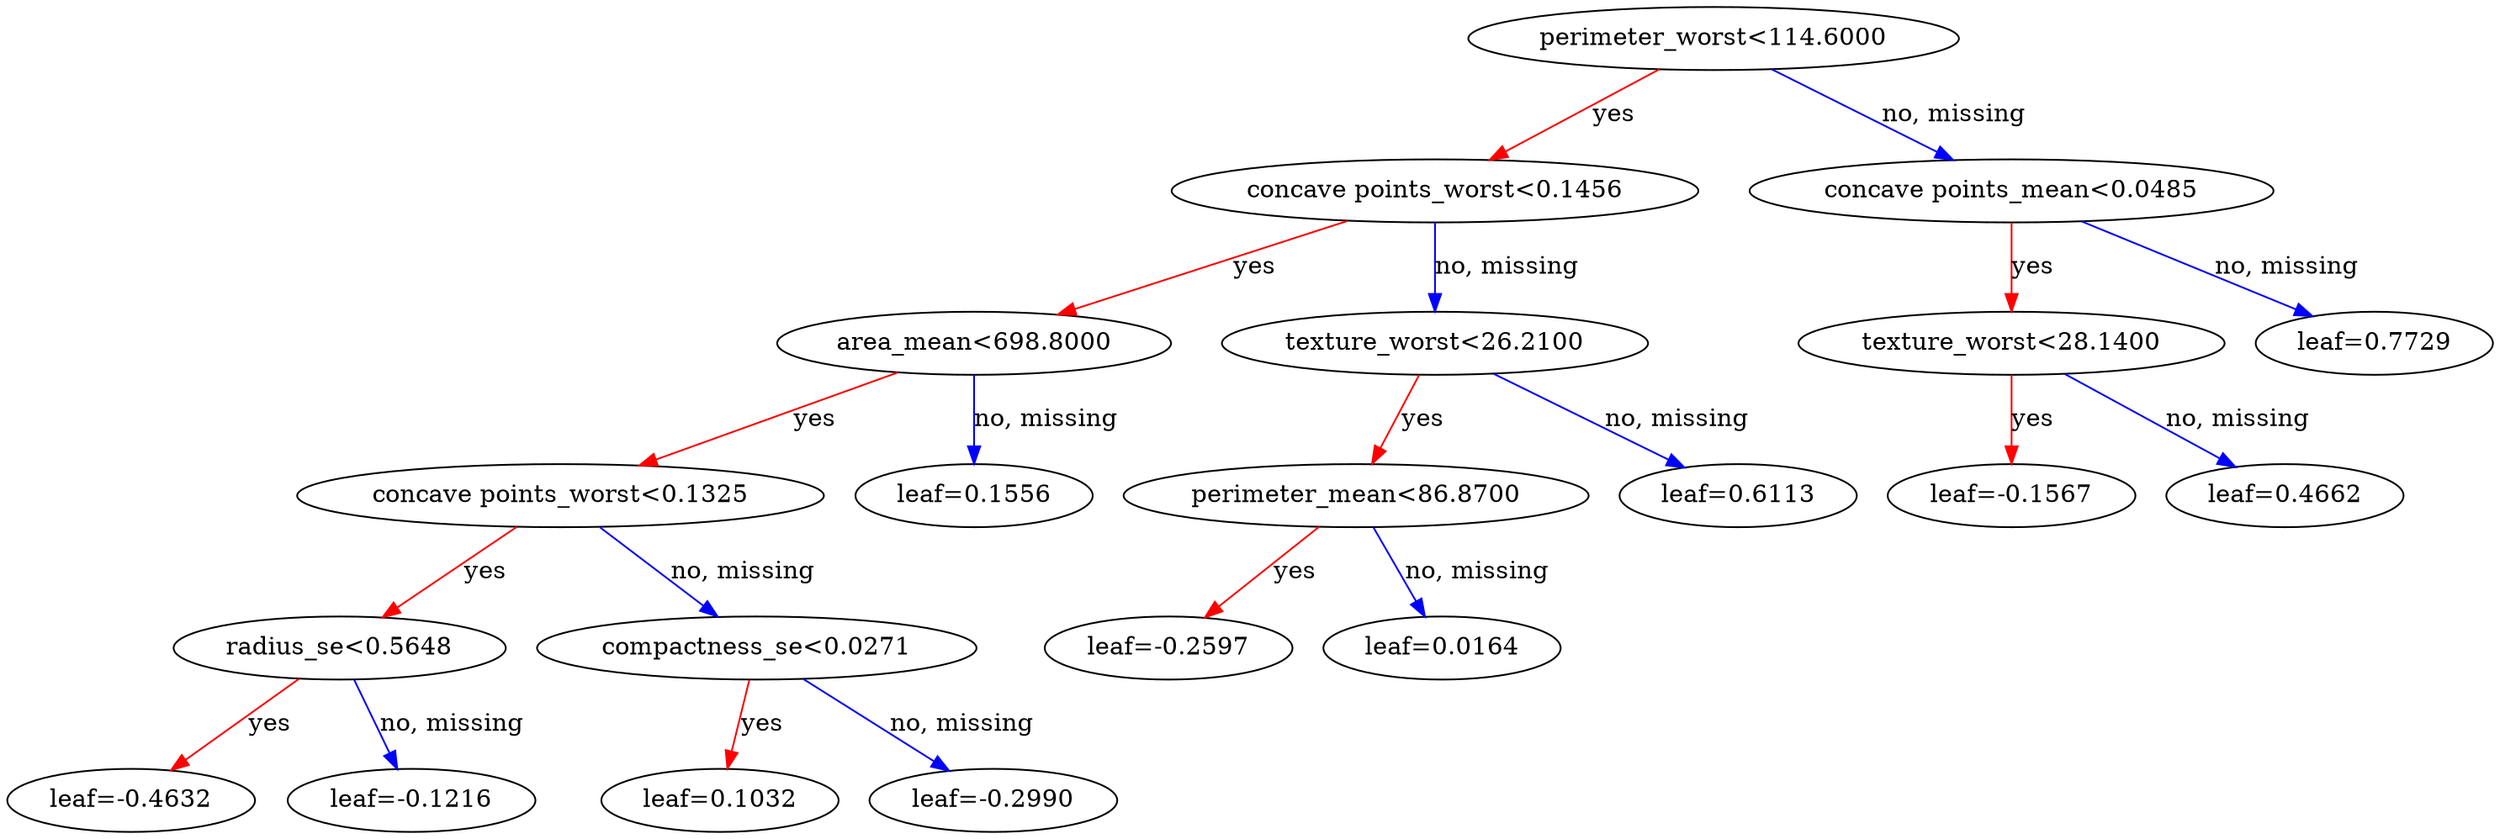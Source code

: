 digraph {
    graph [ rankdir=TB ]
    graph [ rankdir="UD" ]

    0 [ label="perimeter_worst<114.6000" ]
    0 -> 1 [label="yes" color="#FF0000"]
    0 -> 2 [label="no, missing" color="#0000FF"]

    1 [ label="concave points_worst<0.1456" ]
    1 -> 3 [label="yes" color="#FF0000"]
    1 -> 4 [label="no, missing" color="#0000FF"]

    3 [ label="area_mean<698.8000" ]
    3 -> 7 [label="yes" color="#FF0000"]
    3 -> 8 [label="no, missing" color="#0000FF"]

    7 [ label="concave points_worst<0.1325" ]
    7 -> 13 [label="yes" color="#FF0000"]
    7 -> 14 [label="no, missing" color="#0000FF"]

    13 [ label="radius_se<0.5648" ]
    13 -> 17 [label="yes" color="#FF0000"]
    13 -> 18 [label="no, missing" color="#0000FF"]

    17 [ label="leaf=-0.4632" ]

    18 [ label="leaf=-0.1216" ]

    14 [ label="compactness_se<0.0271" ]
    14 -> 19 [label="yes" color="#FF0000"]
    14 -> 20 [label="no, missing" color="#0000FF"]

    19 [ label="leaf=0.1032" ]

    20 [ label="leaf=-0.2990" ]

    8 [ label="leaf=0.1556" ]

    4 [ label="texture_worst<26.2100" ]
    4 -> 9 [label="yes" color="#FF0000"]
    4 -> 10 [label="no, missing" color="#0000FF"]

    9 [ label="perimeter_mean<86.8700" ]
    9 -> 15 [label="yes" color="#FF0000"]
    9 -> 16 [label="no, missing" color="#0000FF"]

    15 [ label="leaf=-0.2597" ]

    16 [ label="leaf=0.0164" ]

    10 [ label="leaf=0.6113" ]

    2 [ label="concave points_mean<0.0485" ]
    2 -> 5 [label="yes" color="#FF0000"]
    2 -> 6 [label="no, missing" color="#0000FF"]

    5 [ label="texture_worst<28.1400" ]
    5 -> 11 [label="yes" color="#FF0000"]
    5 -> 12 [label="no, missing" color="#0000FF"]

    11 [ label="leaf=-0.1567" ]

    12 [ label="leaf=0.4662" ]

    6 [ label="leaf=0.7729" ]
}
